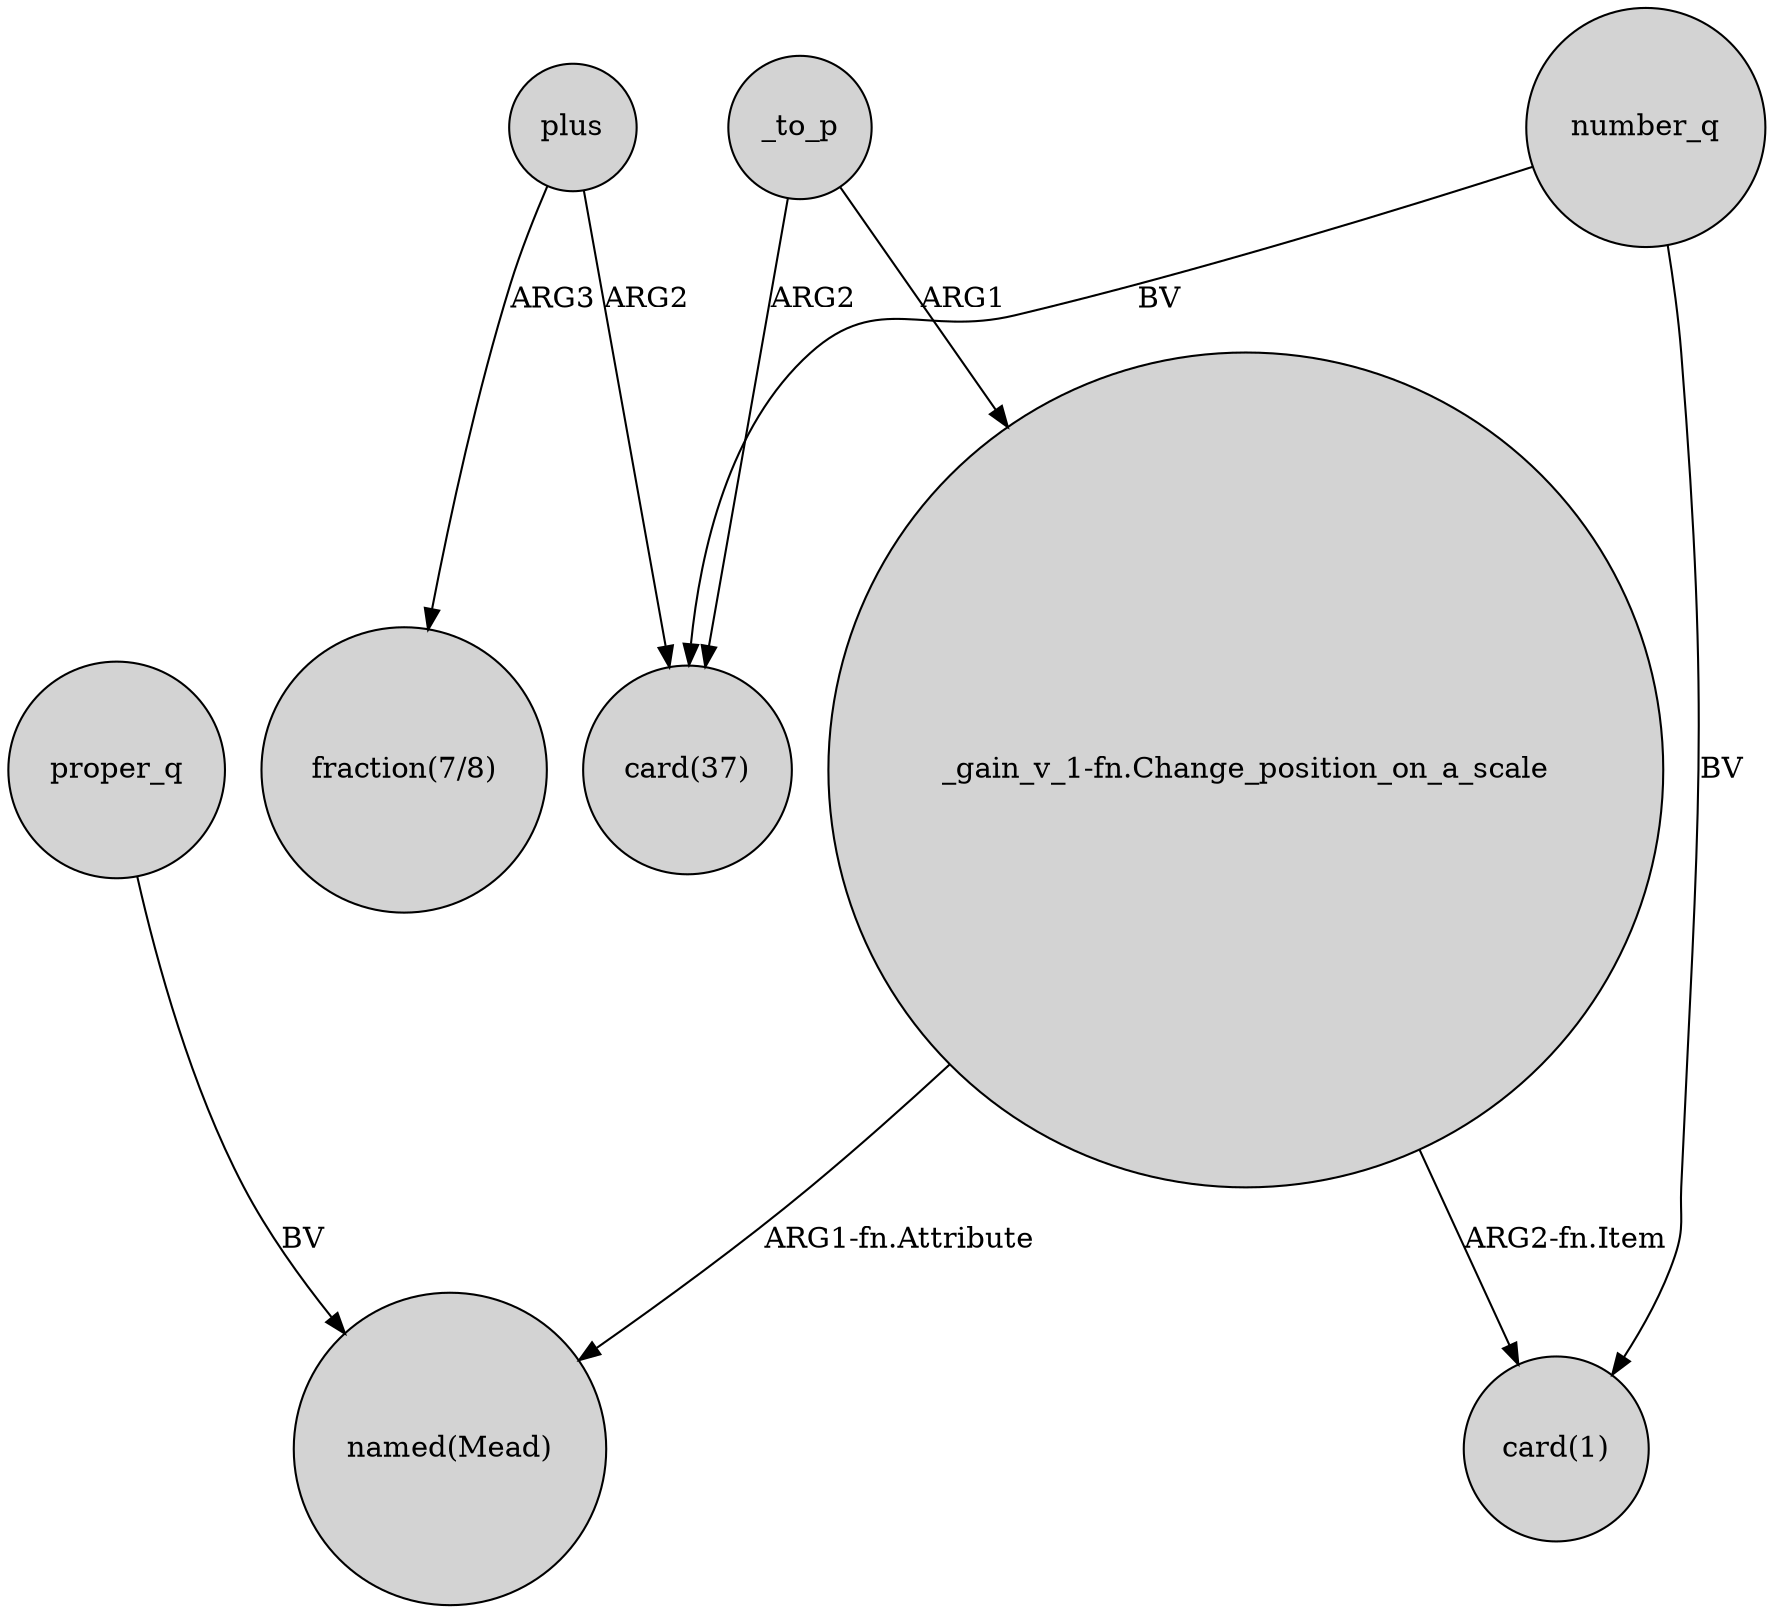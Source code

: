digraph {
	node [shape=circle style=filled]
	number_q -> "card(37)" [label=BV]
	plus -> "fraction(7/8)" [label=ARG3]
	_to_p -> "_gain_v_1-fn.Change_position_on_a_scale" [label=ARG1]
	"_gain_v_1-fn.Change_position_on_a_scale" -> "named(Mead)" [label="ARG1-fn.Attribute"]
	number_q -> "card(1)" [label=BV]
	_to_p -> "card(37)" [label=ARG2]
	"_gain_v_1-fn.Change_position_on_a_scale" -> "card(1)" [label="ARG2-fn.Item"]
	proper_q -> "named(Mead)" [label=BV]
	plus -> "card(37)" [label=ARG2]
}
